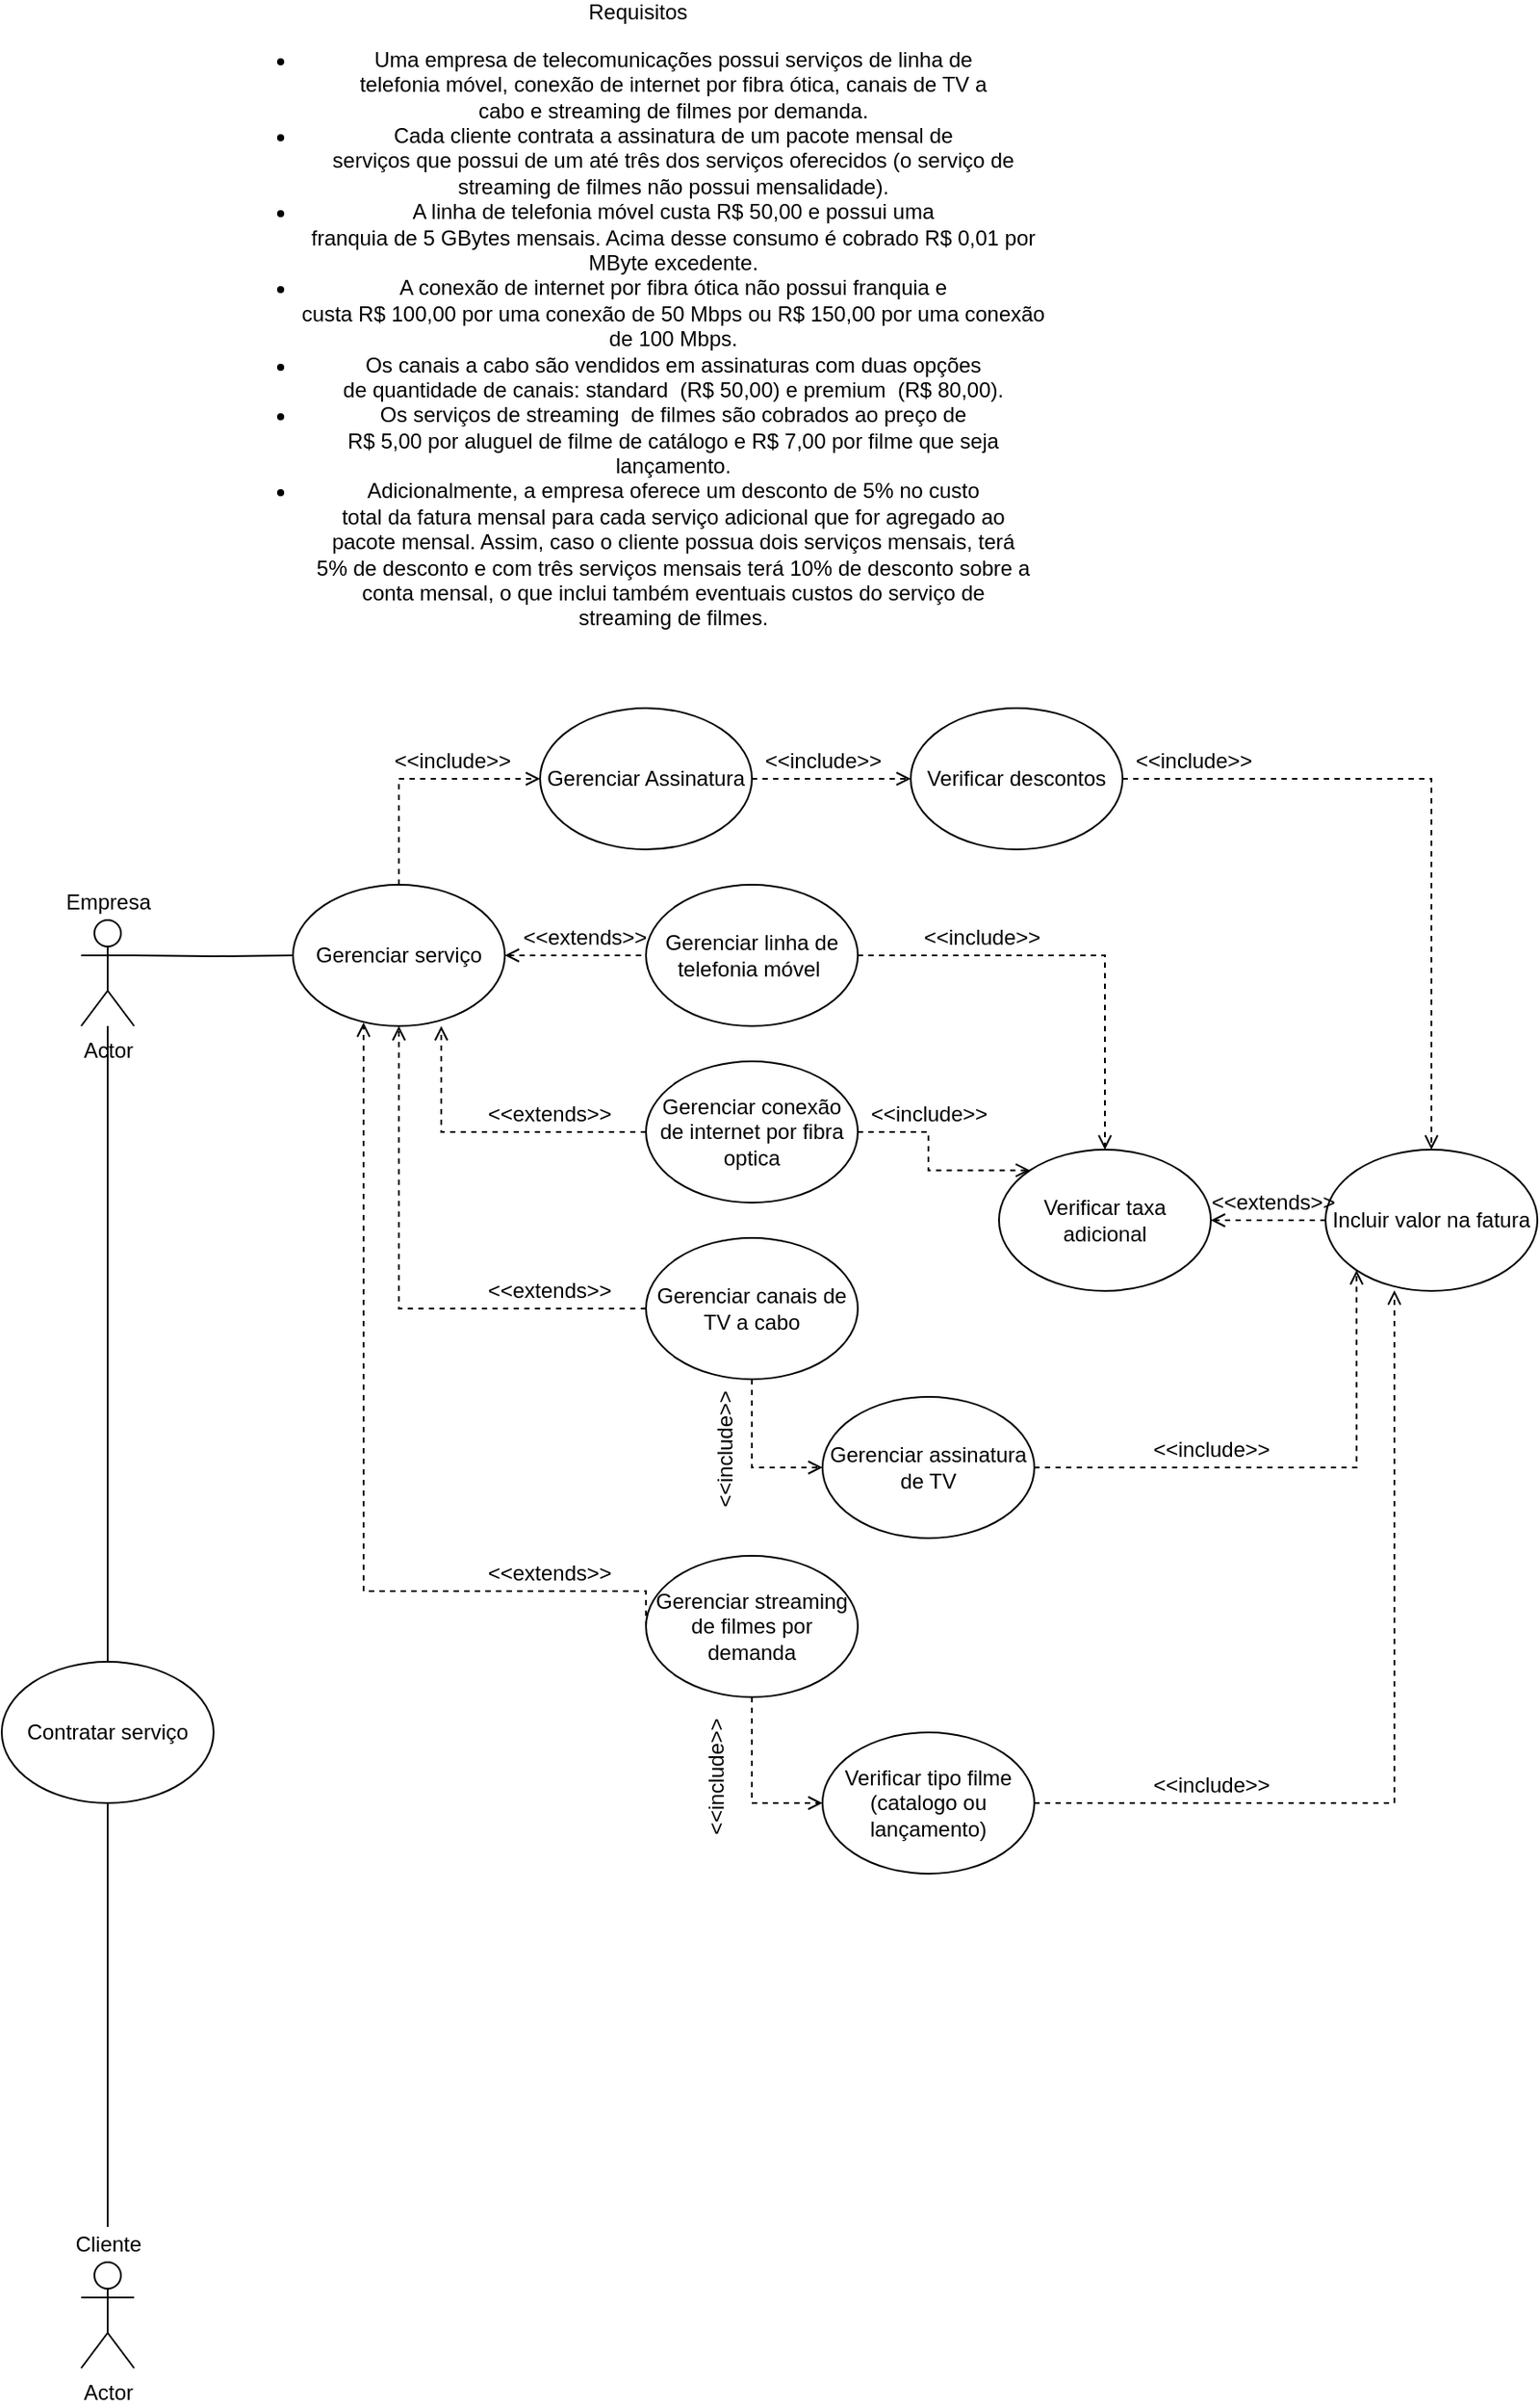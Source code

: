 <mxfile version="16.5.1" type="device"><diagram id="icGPAKix7Rzrt3g0C9Uv" name="Page-1"><mxGraphModel dx="1391" dy="2151" grid="1" gridSize="10" guides="1" tooltips="1" connect="1" arrows="1" fold="1" page="1" pageScale="1" pageWidth="827" pageHeight="1169" math="0" shadow="0"><root><mxCell id="0"/><mxCell id="1" parent="0"/><mxCell id="XDAt7N4t-QjAZPmONp5C-1" value="Requisitos&lt;br&gt;&lt;ul&gt;&lt;li&gt;&lt;span&gt;Uma empresa de telecomunicações possui serviços de linha de &lt;br&gt;telefonia móvel, conexão de internet por fibra ótica, canais de TV a &lt;br&gt;cabo e streaming&amp;nbsp;de filmes por demanda.&lt;/span&gt;&lt;/li&gt;&lt;li&gt;&lt;span&gt;Cada cliente contrata a assinatura de um pacote mensal de &lt;br&gt;serviços que possui de um até três dos serviços oferecidos (o serviço de&lt;br&gt; streaming de filmes não possui mensalidade).&lt;/span&gt;&lt;/li&gt;&lt;li&gt;&lt;span&gt;A linha de telefonia móvel custa R$ 50,00 e possui uma &lt;br&gt;franquia de 5 GBytes mensais. Acima desse consumo é cobrado R$ 0,01 por &lt;br&gt;MByte excedente.&lt;/span&gt;&lt;/li&gt;&lt;li&gt;&lt;span&gt;A conexão de internet por fibra ótica não possui franquia e &lt;br&gt;custa R$ 100,00 por uma conexão de 50 Mbps ou R$ 150,00 por uma conexão &lt;br&gt;de 100 Mbps.&lt;/span&gt;&lt;/li&gt;&lt;li&gt;&lt;span&gt;Os canais a cabo são vendidos em assinaturas com duas opções &lt;br&gt;de quantidade de canais: standard&amp;nbsp; (R$ 50,00) e premium&amp;nbsp; (R$ 80,00).&lt;/span&gt;&lt;/li&gt;&lt;li&gt;&lt;span&gt;Os serviços de streaming&amp;nbsp; de filmes são cobrados ao preço de &lt;br&gt;R$ 5,00 por aluguel de filme de catálogo e R$ 7,00 por filme que seja &lt;br&gt;lançamento.&lt;/span&gt;&lt;/li&gt;&lt;li&gt;&lt;span&gt;Adicionalmente, a empresa oferece um desconto de 5% no custo &lt;br&gt;total da fatura mensal para cada serviço adicional que for agregado ao &lt;br&gt;pacote mensal. Assim, caso o cliente possua dois serviços mensais, terá &lt;br&gt;5% de desconto e com três serviços mensais terá 10% de desconto sobre a &lt;br&gt;conta mensal, o que inclui também eventuais custos do serviço de &lt;br&gt;streaming de filmes.&lt;/span&gt;&lt;/li&gt;&lt;/ul&gt;&lt;br&gt;&lt;p&gt;&amp;nbsp;&lt;/p&gt;" style="text;html=1;align=center;verticalAlign=middle;resizable=0;points=[];autosize=1;strokeColor=none;fillColor=none;" parent="1" vertex="1"><mxGeometry x="190" y="-420" width="490" height="420" as="geometry"/></mxCell><mxCell id="AtStCYZ_CtUDlhGltczI-23" style="edgeStyle=orthogonalEdgeStyle;rounded=0;orthogonalLoop=1;jettySize=auto;html=1;endArrow=none;endFill=0;" parent="1" target="AtStCYZ_CtUDlhGltczI-22" edge="1"><mxGeometry relative="1" as="geometry"><mxPoint x="150" y="120" as="sourcePoint"/></mxGeometry></mxCell><mxCell id="AtStCYZ_CtUDlhGltczI-20" value="Actor" style="shape=umlActor;verticalLabelPosition=bottom;verticalAlign=top;html=1;outlineConnect=0;" parent="1" vertex="1"><mxGeometry x="120" y="100" width="30" height="60" as="geometry"/></mxCell><mxCell id="AtStCYZ_CtUDlhGltczI-21" value="Empresa" style="text;html=1;align=center;verticalAlign=middle;resizable=0;points=[];autosize=1;strokeColor=none;fillColor=none;" parent="1" vertex="1"><mxGeometry x="105" y="80" width="60" height="20" as="geometry"/></mxCell><mxCell id="AtStCYZ_CtUDlhGltczI-25" style="edgeStyle=orthogonalEdgeStyle;rounded=0;orthogonalLoop=1;jettySize=auto;html=1;entryX=0;entryY=0.5;entryDx=0;entryDy=0;endArrow=none;endFill=0;startArrow=open;startFill=0;dashed=1;" parent="1" source="AtStCYZ_CtUDlhGltczI-22" target="AtStCYZ_CtUDlhGltczI-24" edge="1"><mxGeometry relative="1" as="geometry"/></mxCell><mxCell id="AtStCYZ_CtUDlhGltczI-22" value="Gerenciar serviço" style="ellipse;whiteSpace=wrap;html=1;" parent="1" vertex="1"><mxGeometry x="240" y="80" width="120" height="80" as="geometry"/></mxCell><mxCell id="AtStCYZ_CtUDlhGltczI-54" style="edgeStyle=orthogonalEdgeStyle;rounded=0;orthogonalLoop=1;jettySize=auto;html=1;entryX=0.5;entryY=0;entryDx=0;entryDy=0;dashed=1;startArrow=none;startFill=0;endArrow=open;endFill=0;" parent="1" source="AtStCYZ_CtUDlhGltczI-24" target="AtStCYZ_CtUDlhGltczI-53" edge="1"><mxGeometry relative="1" as="geometry"/></mxCell><mxCell id="AtStCYZ_CtUDlhGltczI-24" value="Gerenciar linha de telefonia móvel&amp;nbsp;" style="ellipse;whiteSpace=wrap;html=1;" parent="1" vertex="1"><mxGeometry x="440" y="80" width="120" height="80" as="geometry"/></mxCell><mxCell id="AtStCYZ_CtUDlhGltczI-32" style="edgeStyle=orthogonalEdgeStyle;rounded=0;orthogonalLoop=1;jettySize=auto;html=1;entryX=0.7;entryY=1;entryDx=0;entryDy=0;dashed=1;endArrow=open;endFill=0;entryPerimeter=0;" parent="1" source="AtStCYZ_CtUDlhGltczI-26" target="AtStCYZ_CtUDlhGltczI-22" edge="1"><mxGeometry relative="1" as="geometry"/></mxCell><mxCell id="AtStCYZ_CtUDlhGltczI-55" style="edgeStyle=orthogonalEdgeStyle;rounded=0;orthogonalLoop=1;jettySize=auto;html=1;entryX=0;entryY=0;entryDx=0;entryDy=0;dashed=1;startArrow=none;startFill=0;endArrow=open;endFill=0;" parent="1" source="AtStCYZ_CtUDlhGltczI-26" target="AtStCYZ_CtUDlhGltczI-53" edge="1"><mxGeometry relative="1" as="geometry"/></mxCell><mxCell id="AtStCYZ_CtUDlhGltczI-26" value="Gerenciar conexão de internet por fibra optica" style="ellipse;whiteSpace=wrap;html=1;" parent="1" vertex="1"><mxGeometry x="440" y="180" width="120" height="80" as="geometry"/></mxCell><mxCell id="AtStCYZ_CtUDlhGltczI-44" style="edgeStyle=orthogonalEdgeStyle;rounded=0;orthogonalLoop=1;jettySize=auto;html=1;entryX=0.5;entryY=1;entryDx=0;entryDy=0;startArrow=none;startFill=0;endArrow=open;endFill=0;dashed=1;" parent="1" source="AtStCYZ_CtUDlhGltczI-27" target="AtStCYZ_CtUDlhGltczI-22" edge="1"><mxGeometry relative="1" as="geometry"/></mxCell><mxCell id="AtStCYZ_CtUDlhGltczI-79" style="edgeStyle=orthogonalEdgeStyle;rounded=0;orthogonalLoop=1;jettySize=auto;html=1;entryX=0;entryY=0.5;entryDx=0;entryDy=0;startArrow=none;startFill=0;endArrow=open;endFill=0;dashed=1;" parent="1" source="AtStCYZ_CtUDlhGltczI-27" target="AtStCYZ_CtUDlhGltczI-77" edge="1"><mxGeometry relative="1" as="geometry"/></mxCell><mxCell id="AtStCYZ_CtUDlhGltczI-27" value="Gerenciar canais de TV a cabo" style="ellipse;whiteSpace=wrap;html=1;" parent="1" vertex="1"><mxGeometry x="440" y="280" width="120" height="80" as="geometry"/></mxCell><mxCell id="AtStCYZ_CtUDlhGltczI-29" style="edgeStyle=orthogonalEdgeStyle;rounded=0;orthogonalLoop=1;jettySize=auto;html=1;entryX=0.333;entryY=0.975;entryDx=0;entryDy=0;endArrow=open;endFill=0;dashed=1;exitX=0;exitY=0.5;exitDx=0;exitDy=0;entryPerimeter=0;" parent="1" source="AtStCYZ_CtUDlhGltczI-28" target="AtStCYZ_CtUDlhGltczI-22" edge="1"><mxGeometry relative="1" as="geometry"><Array as="points"><mxPoint x="440" y="480"/><mxPoint x="280" y="480"/></Array></mxGeometry></mxCell><mxCell id="AtStCYZ_CtUDlhGltczI-82" style="edgeStyle=orthogonalEdgeStyle;rounded=0;orthogonalLoop=1;jettySize=auto;html=1;entryX=0;entryY=0.5;entryDx=0;entryDy=0;dashed=1;startArrow=none;startFill=0;endArrow=open;endFill=0;" parent="1" source="AtStCYZ_CtUDlhGltczI-28" target="AtStCYZ_CtUDlhGltczI-81" edge="1"><mxGeometry relative="1" as="geometry"/></mxCell><mxCell id="AtStCYZ_CtUDlhGltczI-28" value="Gerenciar streaming de filmes por demanda" style="ellipse;whiteSpace=wrap;html=1;" parent="1" vertex="1"><mxGeometry x="440" y="460" width="120" height="80" as="geometry"/></mxCell><mxCell id="AtStCYZ_CtUDlhGltczI-36" value="&amp;lt;&amp;lt;extends&amp;gt;&amp;gt;" style="text;html=1;align=center;verticalAlign=middle;resizable=0;points=[];autosize=1;strokeColor=none;fillColor=none;" parent="1" vertex="1"><mxGeometry x="360" y="100" width="90" height="20" as="geometry"/></mxCell><mxCell id="AtStCYZ_CtUDlhGltczI-37" value="Actor" style="shape=umlActor;verticalLabelPosition=bottom;verticalAlign=top;html=1;outlineConnect=0;" parent="1" vertex="1"><mxGeometry x="120" y="860" width="30" height="60" as="geometry"/></mxCell><mxCell id="AtStCYZ_CtUDlhGltczI-42" style="edgeStyle=orthogonalEdgeStyle;rounded=0;orthogonalLoop=1;jettySize=auto;html=1;entryX=0.5;entryY=1;entryDx=0;entryDy=0;startArrow=none;startFill=0;endArrow=none;endFill=0;" parent="1" source="AtStCYZ_CtUDlhGltczI-40" target="AtStCYZ_CtUDlhGltczI-41" edge="1"><mxGeometry relative="1" as="geometry"/></mxCell><mxCell id="AtStCYZ_CtUDlhGltczI-40" value="Cliente" style="text;html=1;align=center;verticalAlign=middle;resizable=0;points=[];autosize=1;strokeColor=none;fillColor=none;" parent="1" vertex="1"><mxGeometry x="110" y="840" width="50" height="20" as="geometry"/></mxCell><mxCell id="AtStCYZ_CtUDlhGltczI-43" style="edgeStyle=orthogonalEdgeStyle;rounded=0;orthogonalLoop=1;jettySize=auto;html=1;startArrow=none;startFill=0;endArrow=none;endFill=0;" parent="1" source="AtStCYZ_CtUDlhGltczI-41" target="AtStCYZ_CtUDlhGltczI-20" edge="1"><mxGeometry relative="1" as="geometry"/></mxCell><mxCell id="AtStCYZ_CtUDlhGltczI-41" value="Contratar serviço" style="ellipse;whiteSpace=wrap;html=1;" parent="1" vertex="1"><mxGeometry x="75" y="520" width="120" height="80" as="geometry"/></mxCell><mxCell id="AtStCYZ_CtUDlhGltczI-45" value="&amp;lt;&amp;lt;extends&amp;gt;&amp;gt;" style="text;html=1;align=center;verticalAlign=middle;resizable=0;points=[];autosize=1;strokeColor=none;fillColor=none;" parent="1" vertex="1"><mxGeometry x="340" y="460" width="90" height="20" as="geometry"/></mxCell><mxCell id="AtStCYZ_CtUDlhGltczI-46" value="&amp;lt;&amp;lt;extends&amp;gt;&amp;gt;" style="text;html=1;align=center;verticalAlign=middle;resizable=0;points=[];autosize=1;strokeColor=none;fillColor=none;" parent="1" vertex="1"><mxGeometry x="340" y="300" width="90" height="20" as="geometry"/></mxCell><mxCell id="AtStCYZ_CtUDlhGltczI-47" value="&amp;lt;&amp;lt;extends&amp;gt;&amp;gt;" style="text;html=1;align=center;verticalAlign=middle;resizable=0;points=[];autosize=1;strokeColor=none;fillColor=none;" parent="1" vertex="1"><mxGeometry x="340" y="200" width="90" height="20" as="geometry"/></mxCell><mxCell id="HwZsiYbBlyJnJQX_-4HM-1" style="edgeStyle=orthogonalEdgeStyle;rounded=0;orthogonalLoop=1;jettySize=auto;html=1;exitX=1;exitY=0.5;exitDx=0;exitDy=0;entryX=0.5;entryY=0;entryDx=0;entryDy=0;dashed=1;endArrow=open;endFill=0;" parent="1" source="AtStCYZ_CtUDlhGltczI-50" target="AtStCYZ_CtUDlhGltczI-63" edge="1"><mxGeometry relative="1" as="geometry"/></mxCell><mxCell id="AtStCYZ_CtUDlhGltczI-50" value="Verificar descontos" style="ellipse;whiteSpace=wrap;html=1;" parent="1" vertex="1"><mxGeometry x="590" y="-20" width="120" height="80" as="geometry"/></mxCell><mxCell id="AtStCYZ_CtUDlhGltczI-52" value="&amp;lt;&amp;lt;include&amp;gt;&amp;gt;" style="text;html=1;align=center;verticalAlign=middle;resizable=0;points=[];autosize=1;strokeColor=none;fillColor=none;rotation=0;" parent="1" vertex="1"><mxGeometry x="290" width="80" height="20" as="geometry"/></mxCell><mxCell id="AtStCYZ_CtUDlhGltczI-53" value="Verificar taxa adicional" style="ellipse;whiteSpace=wrap;html=1;" parent="1" vertex="1"><mxGeometry x="640" y="230" width="120" height="80" as="geometry"/></mxCell><mxCell id="AtStCYZ_CtUDlhGltczI-58" value="&amp;lt;&amp;lt;include&amp;gt;&amp;gt;" style="text;html=1;align=center;verticalAlign=middle;resizable=0;points=[];autosize=1;strokeColor=none;fillColor=none;" parent="1" vertex="1"><mxGeometry x="590" y="100" width="80" height="20" as="geometry"/></mxCell><mxCell id="AtStCYZ_CtUDlhGltczI-60" value="&amp;lt;&amp;lt;include&amp;gt;&amp;gt;" style="text;html=1;align=center;verticalAlign=middle;resizable=0;points=[];autosize=1;strokeColor=none;fillColor=none;" parent="1" vertex="1"><mxGeometry x="560" y="200" width="80" height="20" as="geometry"/></mxCell><mxCell id="AtStCYZ_CtUDlhGltczI-65" style="edgeStyle=orthogonalEdgeStyle;rounded=0;orthogonalLoop=1;jettySize=auto;html=1;entryX=1;entryY=0.5;entryDx=0;entryDy=0;dashed=1;startArrow=none;startFill=0;endArrow=open;endFill=0;" parent="1" source="AtStCYZ_CtUDlhGltczI-63" target="AtStCYZ_CtUDlhGltczI-53" edge="1"><mxGeometry relative="1" as="geometry"/></mxCell><mxCell id="AtStCYZ_CtUDlhGltczI-63" value="Incluir valor na fatura" style="ellipse;whiteSpace=wrap;html=1;" parent="1" vertex="1"><mxGeometry x="825" y="230" width="120" height="80" as="geometry"/></mxCell><mxCell id="AtStCYZ_CtUDlhGltczI-66" value="&amp;lt;&amp;lt;extends&amp;gt;&amp;gt;" style="text;html=1;align=center;verticalAlign=middle;resizable=0;points=[];autosize=1;strokeColor=none;fillColor=none;" parent="1" vertex="1"><mxGeometry x="750" y="250" width="90" height="20" as="geometry"/></mxCell><mxCell id="AtStCYZ_CtUDlhGltczI-85" style="edgeStyle=orthogonalEdgeStyle;rounded=0;orthogonalLoop=1;jettySize=auto;html=1;entryX=0;entryY=1;entryDx=0;entryDy=0;dashed=1;startArrow=none;startFill=0;endArrow=open;endFill=0;" parent="1" source="AtStCYZ_CtUDlhGltczI-77" target="AtStCYZ_CtUDlhGltczI-63" edge="1"><mxGeometry relative="1" as="geometry"/></mxCell><mxCell id="AtStCYZ_CtUDlhGltczI-77" value="Gerenciar assinatura de TV" style="ellipse;whiteSpace=wrap;html=1;" parent="1" vertex="1"><mxGeometry x="540" y="370" width="120" height="80" as="geometry"/></mxCell><mxCell id="AtStCYZ_CtUDlhGltczI-80" value="&amp;lt;&amp;lt;include&amp;gt;&amp;gt;" style="text;html=1;align=center;verticalAlign=middle;resizable=0;points=[];autosize=1;strokeColor=none;fillColor=none;rotation=-90;" parent="1" vertex="1"><mxGeometry x="445" y="390" width="80" height="20" as="geometry"/></mxCell><mxCell id="AtStCYZ_CtUDlhGltczI-89" style="edgeStyle=orthogonalEdgeStyle;rounded=0;orthogonalLoop=1;jettySize=auto;html=1;entryX=0.325;entryY=0.996;entryDx=0;entryDy=0;entryPerimeter=0;dashed=1;startArrow=none;startFill=0;endArrow=open;endFill=0;" parent="1" source="AtStCYZ_CtUDlhGltczI-81" target="AtStCYZ_CtUDlhGltczI-63" edge="1"><mxGeometry relative="1" as="geometry"/></mxCell><mxCell id="AtStCYZ_CtUDlhGltczI-81" value="Verificar tipo filme (catalogo ou lançamento)" style="ellipse;whiteSpace=wrap;html=1;" parent="1" vertex="1"><mxGeometry x="540" y="560" width="120" height="80" as="geometry"/></mxCell><mxCell id="AtStCYZ_CtUDlhGltczI-83" value="&amp;lt;&amp;lt;include&amp;gt;&amp;gt;" style="text;html=1;strokeColor=none;fillColor=none;align=center;verticalAlign=middle;whiteSpace=wrap;rounded=0;rotation=-90;" parent="1" vertex="1"><mxGeometry x="450" y="570" width="60" height="30" as="geometry"/></mxCell><mxCell id="AtStCYZ_CtUDlhGltczI-86" value="&amp;lt;&amp;lt;include&amp;gt;&amp;gt;" style="text;html=1;align=center;verticalAlign=middle;resizable=0;points=[];autosize=1;strokeColor=none;fillColor=none;" parent="1" vertex="1"><mxGeometry x="720" y="390" width="80" height="20" as="geometry"/></mxCell><mxCell id="AtStCYZ_CtUDlhGltczI-90" value="&amp;lt;&amp;lt;include&amp;gt;&amp;gt;" style="text;html=1;align=center;verticalAlign=middle;resizable=0;points=[];autosize=1;strokeColor=none;fillColor=none;" parent="1" vertex="1"><mxGeometry x="720" y="580" width="80" height="20" as="geometry"/></mxCell><mxCell id="HwZsiYbBlyJnJQX_-4HM-2" value="&amp;lt;&amp;lt;include&amp;gt;&amp;gt;" style="text;html=1;align=center;verticalAlign=middle;resizable=0;points=[];autosize=1;strokeColor=none;fillColor=none;" parent="1" vertex="1"><mxGeometry x="710" width="80" height="20" as="geometry"/></mxCell><mxCell id="yJUN4sRFSRS0hgMuuj7N-1" value="Gerenciar Assinatura" style="ellipse;whiteSpace=wrap;html=1;" vertex="1" parent="1"><mxGeometry x="380" y="-20" width="120" height="80" as="geometry"/></mxCell><mxCell id="yJUN4sRFSRS0hgMuuj7N-2" style="edgeStyle=orthogonalEdgeStyle;rounded=0;orthogonalLoop=1;jettySize=auto;html=1;exitX=0.5;exitY=0;exitDx=0;exitDy=0;entryX=0;entryY=0.5;entryDx=0;entryDy=0;dashed=1;endArrow=open;endFill=0;" edge="1" parent="1" source="AtStCYZ_CtUDlhGltczI-22" target="yJUN4sRFSRS0hgMuuj7N-1"><mxGeometry relative="1" as="geometry"><mxPoint x="720" y="30" as="sourcePoint"/><mxPoint x="895" y="240" as="targetPoint"/></mxGeometry></mxCell><mxCell id="yJUN4sRFSRS0hgMuuj7N-3" style="edgeStyle=orthogonalEdgeStyle;rounded=0;orthogonalLoop=1;jettySize=auto;html=1;exitX=1;exitY=0.5;exitDx=0;exitDy=0;entryX=0;entryY=0.5;entryDx=0;entryDy=0;dashed=1;endArrow=open;endFill=0;" edge="1" parent="1" source="yJUN4sRFSRS0hgMuuj7N-1" target="AtStCYZ_CtUDlhGltczI-50"><mxGeometry relative="1" as="geometry"><mxPoint x="310" y="90" as="sourcePoint"/><mxPoint x="390" y="30" as="targetPoint"/></mxGeometry></mxCell><mxCell id="yJUN4sRFSRS0hgMuuj7N-4" value="&amp;lt;&amp;lt;include&amp;gt;&amp;gt;" style="text;html=1;align=center;verticalAlign=middle;resizable=0;points=[];autosize=1;strokeColor=none;fillColor=none;rotation=0;" vertex="1" parent="1"><mxGeometry x="500" width="80" height="20" as="geometry"/></mxCell></root></mxGraphModel></diagram></mxfile>